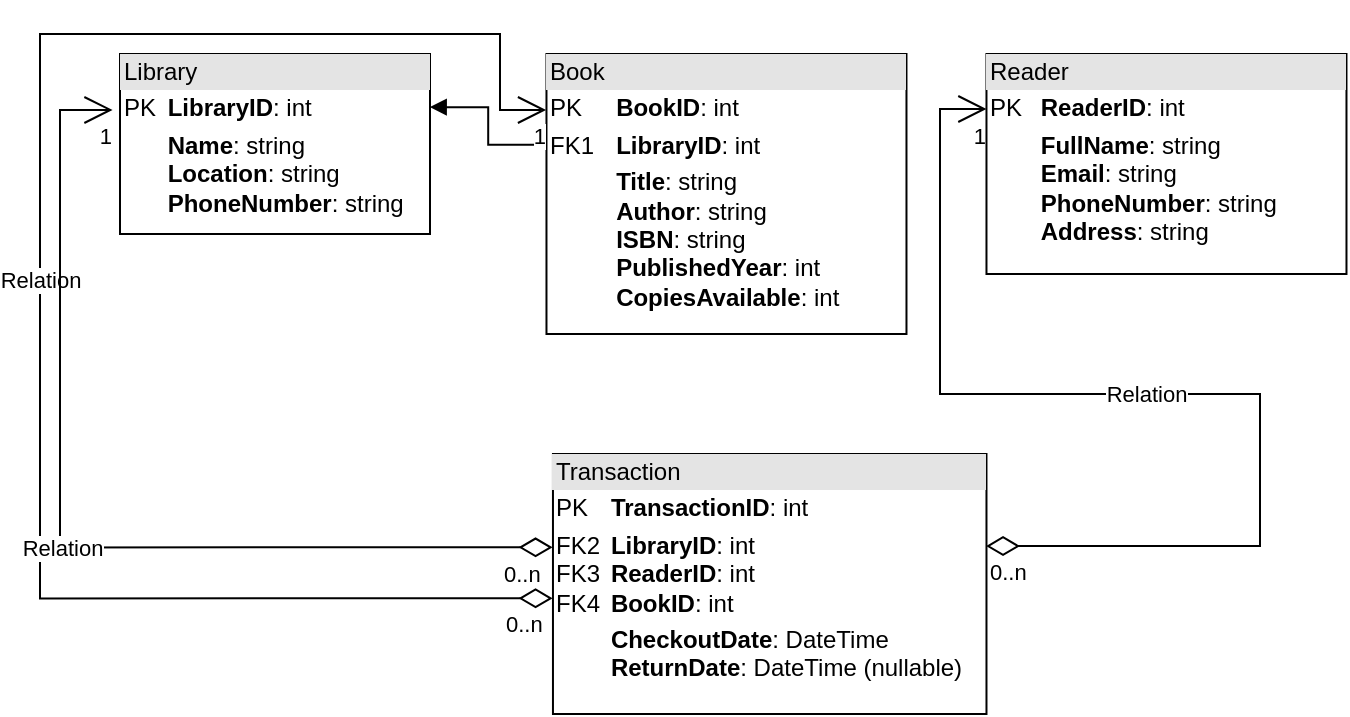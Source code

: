 <mxfile version="24.8.0">
  <diagram name="Страница — 1" id="D1h2QyJi1FoEnIbRy-Jx">
    <mxGraphModel dx="1050" dy="530" grid="1" gridSize="10" guides="1" tooltips="1" connect="1" arrows="1" fold="1" page="1" pageScale="1" pageWidth="850" pageHeight="1100" math="0" shadow="0">
      <root>
        <mxCell id="0" />
        <mxCell id="1" parent="0" />
        <mxCell id="tb0hx9i6U6rIdRVoxGEn-1" value="&lt;div style=&quot;box-sizing:border-box;width:100%;background:#e4e4e4;padding:2px;&quot;&gt;Library&lt;/div&gt;&lt;table style=&quot;width:100%;font-size:1em;&quot; cellpadding=&quot;2&quot; cellspacing=&quot;0&quot;&gt;&lt;tbody&gt;&lt;tr&gt;&lt;td&gt;PK&lt;/td&gt;&lt;td&gt;&lt;strong&gt;LibraryID&lt;/strong&gt;: int&lt;br&gt;&lt;/td&gt;&lt;/tr&gt;&lt;tr&gt;&lt;td&gt;&lt;br&gt;&lt;/td&gt;&lt;td&gt;&lt;strong&gt;Name&lt;/strong&gt;: string&lt;br&gt;&lt;strong&gt;Location&lt;/strong&gt;: string&lt;br&gt;&lt;strong&gt;PhoneNumber&lt;/strong&gt;: string&lt;br&gt;&lt;/td&gt;&lt;/tr&gt;&lt;tr&gt;&lt;td&gt;&lt;/td&gt;&lt;td&gt;&lt;br&gt;&lt;/td&gt;&lt;/tr&gt;&lt;/tbody&gt;&lt;/table&gt;" style="verticalAlign=top;align=left;overflow=fill;html=1;whiteSpace=wrap;movable=1;resizable=1;rotatable=1;deletable=1;editable=1;locked=0;connectable=1;" vertex="1" parent="1">
          <mxGeometry x="80" y="190" width="155" height="90" as="geometry" />
        </mxCell>
        <mxCell id="tb0hx9i6U6rIdRVoxGEn-2" value="name" style="endArrow=block;endFill=1;html=1;edgeStyle=orthogonalEdgeStyle;align=left;verticalAlign=top;rounded=0;entryX=0.999;entryY=0.295;entryDx=0;entryDy=0;entryPerimeter=0;exitX=-0.001;exitY=0.324;exitDx=0;exitDy=0;exitPerimeter=0;" edge="1" parent="1" source="tb0hx9i6U6rIdRVoxGEn-7" target="tb0hx9i6U6rIdRVoxGEn-1">
          <mxGeometry x="-1" relative="1" as="geometry">
            <mxPoint x="280" y="240" as="sourcePoint" />
            <mxPoint x="290" y="290" as="targetPoint" />
            <mxPoint as="offset" />
          </mxGeometry>
        </mxCell>
        <mxCell id="tb0hx9i6U6rIdRVoxGEn-3" value="1" style="edgeLabel;resizable=0;html=1;align=left;verticalAlign=bottom;" connectable="0" vertex="1" parent="tb0hx9i6U6rIdRVoxGEn-2">
          <mxGeometry x="-1" relative="1" as="geometry" />
        </mxCell>
        <mxCell id="tb0hx9i6U6rIdRVoxGEn-4" value="Relation" style="endArrow=open;html=1;endSize=12;startArrow=diamondThin;startSize=14;startFill=0;edgeStyle=orthogonalEdgeStyle;rounded=0;entryX=0;entryY=0.25;entryDx=0;entryDy=0;exitX=0.999;exitY=0.354;exitDx=0;exitDy=0;exitPerimeter=0;" edge="1" parent="1" source="tb0hx9i6U6rIdRVoxGEn-9" target="tb0hx9i6U6rIdRVoxGEn-8">
          <mxGeometry relative="1" as="geometry">
            <mxPoint x="650" y="320" as="sourcePoint" />
            <mxPoint x="430" y="560" as="targetPoint" />
            <Array as="points">
              <mxPoint x="650" y="436" />
              <mxPoint x="650" y="360" />
              <mxPoint x="490" y="360" />
              <mxPoint x="490" y="218" />
            </Array>
          </mxGeometry>
        </mxCell>
        <mxCell id="tb0hx9i6U6rIdRVoxGEn-5" value="0..n" style="edgeLabel;resizable=0;html=1;align=left;verticalAlign=top;" connectable="0" vertex="1" parent="tb0hx9i6U6rIdRVoxGEn-4">
          <mxGeometry x="-1" relative="1" as="geometry" />
        </mxCell>
        <mxCell id="tb0hx9i6U6rIdRVoxGEn-6" value="1" style="edgeLabel;resizable=0;html=1;align=right;verticalAlign=top;" connectable="0" vertex="1" parent="tb0hx9i6U6rIdRVoxGEn-4">
          <mxGeometry x="1" relative="1" as="geometry" />
        </mxCell>
        <mxCell id="tb0hx9i6U6rIdRVoxGEn-7" value="&lt;div style=&quot;box-sizing:border-box;width:100%;background:#e4e4e4;padding:2px;&quot;&gt;Book&lt;/div&gt;&lt;table style=&quot;width:100%;font-size:1em;&quot; cellpadding=&quot;2&quot; cellspacing=&quot;0&quot;&gt;&lt;tbody&gt;&lt;tr&gt;&lt;td&gt;PK&lt;/td&gt;&lt;td&gt;&lt;strong&gt;BookID&lt;/strong&gt;: int&amp;nbsp;&lt;/td&gt;&lt;/tr&gt;&lt;tr&gt;&lt;td&gt;FK1&lt;/td&gt;&lt;td&gt;&lt;strong&gt;LibraryID&lt;/strong&gt;: int&lt;br&gt;&lt;/td&gt;&lt;/tr&gt;&lt;tr&gt;&lt;td&gt;&lt;/td&gt;&lt;td&gt;&lt;strong&gt;Title&lt;/strong&gt;: string&lt;br&gt;&lt;strong&gt;Author&lt;/strong&gt;: string&lt;br&gt;&lt;strong&gt;ISBN&lt;/strong&gt;: string&lt;br&gt;&lt;strong&gt;PublishedYear&lt;/strong&gt;: int&lt;br&gt;&lt;strong&gt;CopiesAvailable&lt;/strong&gt;: int&lt;br&gt;&lt;/td&gt;&lt;/tr&gt;&lt;/tbody&gt;&lt;/table&gt;" style="verticalAlign=top;align=left;overflow=fill;html=1;whiteSpace=wrap;" vertex="1" parent="1">
          <mxGeometry x="293.24" y="190" width="180" height="140" as="geometry" />
        </mxCell>
        <mxCell id="tb0hx9i6U6rIdRVoxGEn-8" value="&lt;div style=&quot;box-sizing:border-box;width:100%;background:#e4e4e4;padding:2px;&quot;&gt;Reader&lt;/div&gt;&lt;table style=&quot;width:100%;font-size:1em;&quot; cellpadding=&quot;2&quot; cellspacing=&quot;0&quot;&gt;&lt;tbody&gt;&lt;tr&gt;&lt;td&gt;PK&lt;/td&gt;&lt;td&gt;&lt;strong&gt;ReaderID&lt;/strong&gt;: int&lt;br&gt;&lt;/td&gt;&lt;/tr&gt;&lt;tr&gt;&lt;td&gt;&lt;br&gt;&lt;/td&gt;&lt;td&gt;&lt;strong&gt;FullName&lt;/strong&gt;: string&lt;br&gt;&lt;strong&gt;Email&lt;/strong&gt;: string&lt;br&gt;&lt;strong&gt;PhoneNumber&lt;/strong&gt;: string&lt;br&gt;&lt;strong&gt;Address&lt;/strong&gt;: string&lt;br&gt;&lt;/td&gt;&lt;/tr&gt;&lt;tr&gt;&lt;td&gt;&lt;/td&gt;&lt;td&gt;&lt;br&gt;&lt;/td&gt;&lt;/tr&gt;&lt;/tbody&gt;&lt;/table&gt;" style="verticalAlign=top;align=left;overflow=fill;html=1;whiteSpace=wrap;" vertex="1" parent="1">
          <mxGeometry x="513.24" y="190" width="180" height="110" as="geometry" />
        </mxCell>
        <mxCell id="tb0hx9i6U6rIdRVoxGEn-9" value="&lt;div style=&quot;box-sizing:border-box;width:100%;background:#e4e4e4;padding:2px;&quot;&gt;Transaction&lt;/div&gt;&lt;table style=&quot;width:100%;font-size:1em;&quot; cellpadding=&quot;2&quot; cellspacing=&quot;0&quot;&gt;&lt;tbody&gt;&lt;tr&gt;&lt;td&gt;PK&lt;/td&gt;&lt;td&gt;&lt;strong&gt;TransactionID&lt;/strong&gt;: int&lt;/td&gt;&lt;/tr&gt;&lt;tr&gt;&lt;td&gt;FK2&lt;br&gt;FK3&lt;br&gt;FK4&lt;/td&gt;&lt;td&gt;&lt;strong&gt;LibraryID&lt;/strong&gt;: int&lt;br&gt;&lt;strong&gt;ReaderID&lt;/strong&gt;: int&lt;br&gt;&lt;strong&gt;BookID&lt;/strong&gt;: int&lt;br&gt;&lt;/td&gt;&lt;/tr&gt;&lt;tr&gt;&lt;td&gt;&lt;/td&gt;&lt;td&gt;&lt;strong&gt;CheckoutDate&lt;/strong&gt;: DateTime&lt;br&gt;&lt;strong&gt;ReturnDate&lt;/strong&gt;: DateTime (nullable)&lt;br&gt;&lt;/td&gt;&lt;/tr&gt;&lt;/tbody&gt;&lt;/table&gt;" style="verticalAlign=top;align=left;overflow=fill;html=1;whiteSpace=wrap;" vertex="1" parent="1">
          <mxGeometry x="296.48" y="390" width="216.76" height="130" as="geometry" />
        </mxCell>
        <mxCell id="tb0hx9i6U6rIdRVoxGEn-10" value="Relation" style="endArrow=open;html=1;endSize=12;startArrow=diamondThin;startSize=14;startFill=0;edgeStyle=orthogonalEdgeStyle;rounded=0;entryX=-0.001;entryY=0.2;entryDx=0;entryDy=0;entryPerimeter=0;exitX=-0.001;exitY=0.555;exitDx=0;exitDy=0;exitPerimeter=0;" edge="1" parent="1" source="tb0hx9i6U6rIdRVoxGEn-9" target="tb0hx9i6U6rIdRVoxGEn-7">
          <mxGeometry relative="1" as="geometry">
            <mxPoint x="290" y="463" as="sourcePoint" />
            <mxPoint x="240" y="310" as="targetPoint" />
            <Array as="points">
              <mxPoint x="40" y="462" />
              <mxPoint x="40" y="180" />
              <mxPoint x="270" y="180" />
              <mxPoint x="270" y="218" />
            </Array>
          </mxGeometry>
        </mxCell>
        <mxCell id="tb0hx9i6U6rIdRVoxGEn-11" value="0..n" style="edgeLabel;resizable=0;html=1;align=left;verticalAlign=top;" connectable="0" vertex="1" parent="tb0hx9i6U6rIdRVoxGEn-10">
          <mxGeometry x="-1" relative="1" as="geometry">
            <mxPoint x="-25" as="offset" />
          </mxGeometry>
        </mxCell>
        <mxCell id="tb0hx9i6U6rIdRVoxGEn-12" value="1" style="edgeLabel;resizable=0;html=1;align=right;verticalAlign=top;" connectable="0" vertex="1" parent="tb0hx9i6U6rIdRVoxGEn-10">
          <mxGeometry x="1" relative="1" as="geometry" />
        </mxCell>
        <mxCell id="tb0hx9i6U6rIdRVoxGEn-13" value="Relation" style="endArrow=open;html=1;endSize=12;startArrow=diamondThin;startSize=14;startFill=0;edgeStyle=orthogonalEdgeStyle;rounded=0;exitX=-0.001;exitY=0.359;exitDx=0;exitDy=0;exitPerimeter=0;entryX=-0.024;entryY=0.311;entryDx=0;entryDy=0;entryPerimeter=0;" edge="1" parent="1" source="tb0hx9i6U6rIdRVoxGEn-9" target="tb0hx9i6U6rIdRVoxGEn-1">
          <mxGeometry relative="1" as="geometry">
            <mxPoint x="70" y="550" as="sourcePoint" />
            <mxPoint x="60" y="290" as="targetPoint" />
            <Array as="points">
              <mxPoint x="50" y="437" />
              <mxPoint x="50" y="218" />
            </Array>
          </mxGeometry>
        </mxCell>
        <mxCell id="tb0hx9i6U6rIdRVoxGEn-14" value="0..n" style="edgeLabel;resizable=0;html=1;align=left;verticalAlign=top;" connectable="0" vertex="1" parent="tb0hx9i6U6rIdRVoxGEn-13">
          <mxGeometry x="-1" relative="1" as="geometry">
            <mxPoint x="-26" as="offset" />
          </mxGeometry>
        </mxCell>
        <mxCell id="tb0hx9i6U6rIdRVoxGEn-15" value="1" style="edgeLabel;resizable=0;html=1;align=right;verticalAlign=top;" connectable="0" vertex="1" parent="tb0hx9i6U6rIdRVoxGEn-13">
          <mxGeometry x="1" relative="1" as="geometry" />
        </mxCell>
      </root>
    </mxGraphModel>
  </diagram>
</mxfile>
